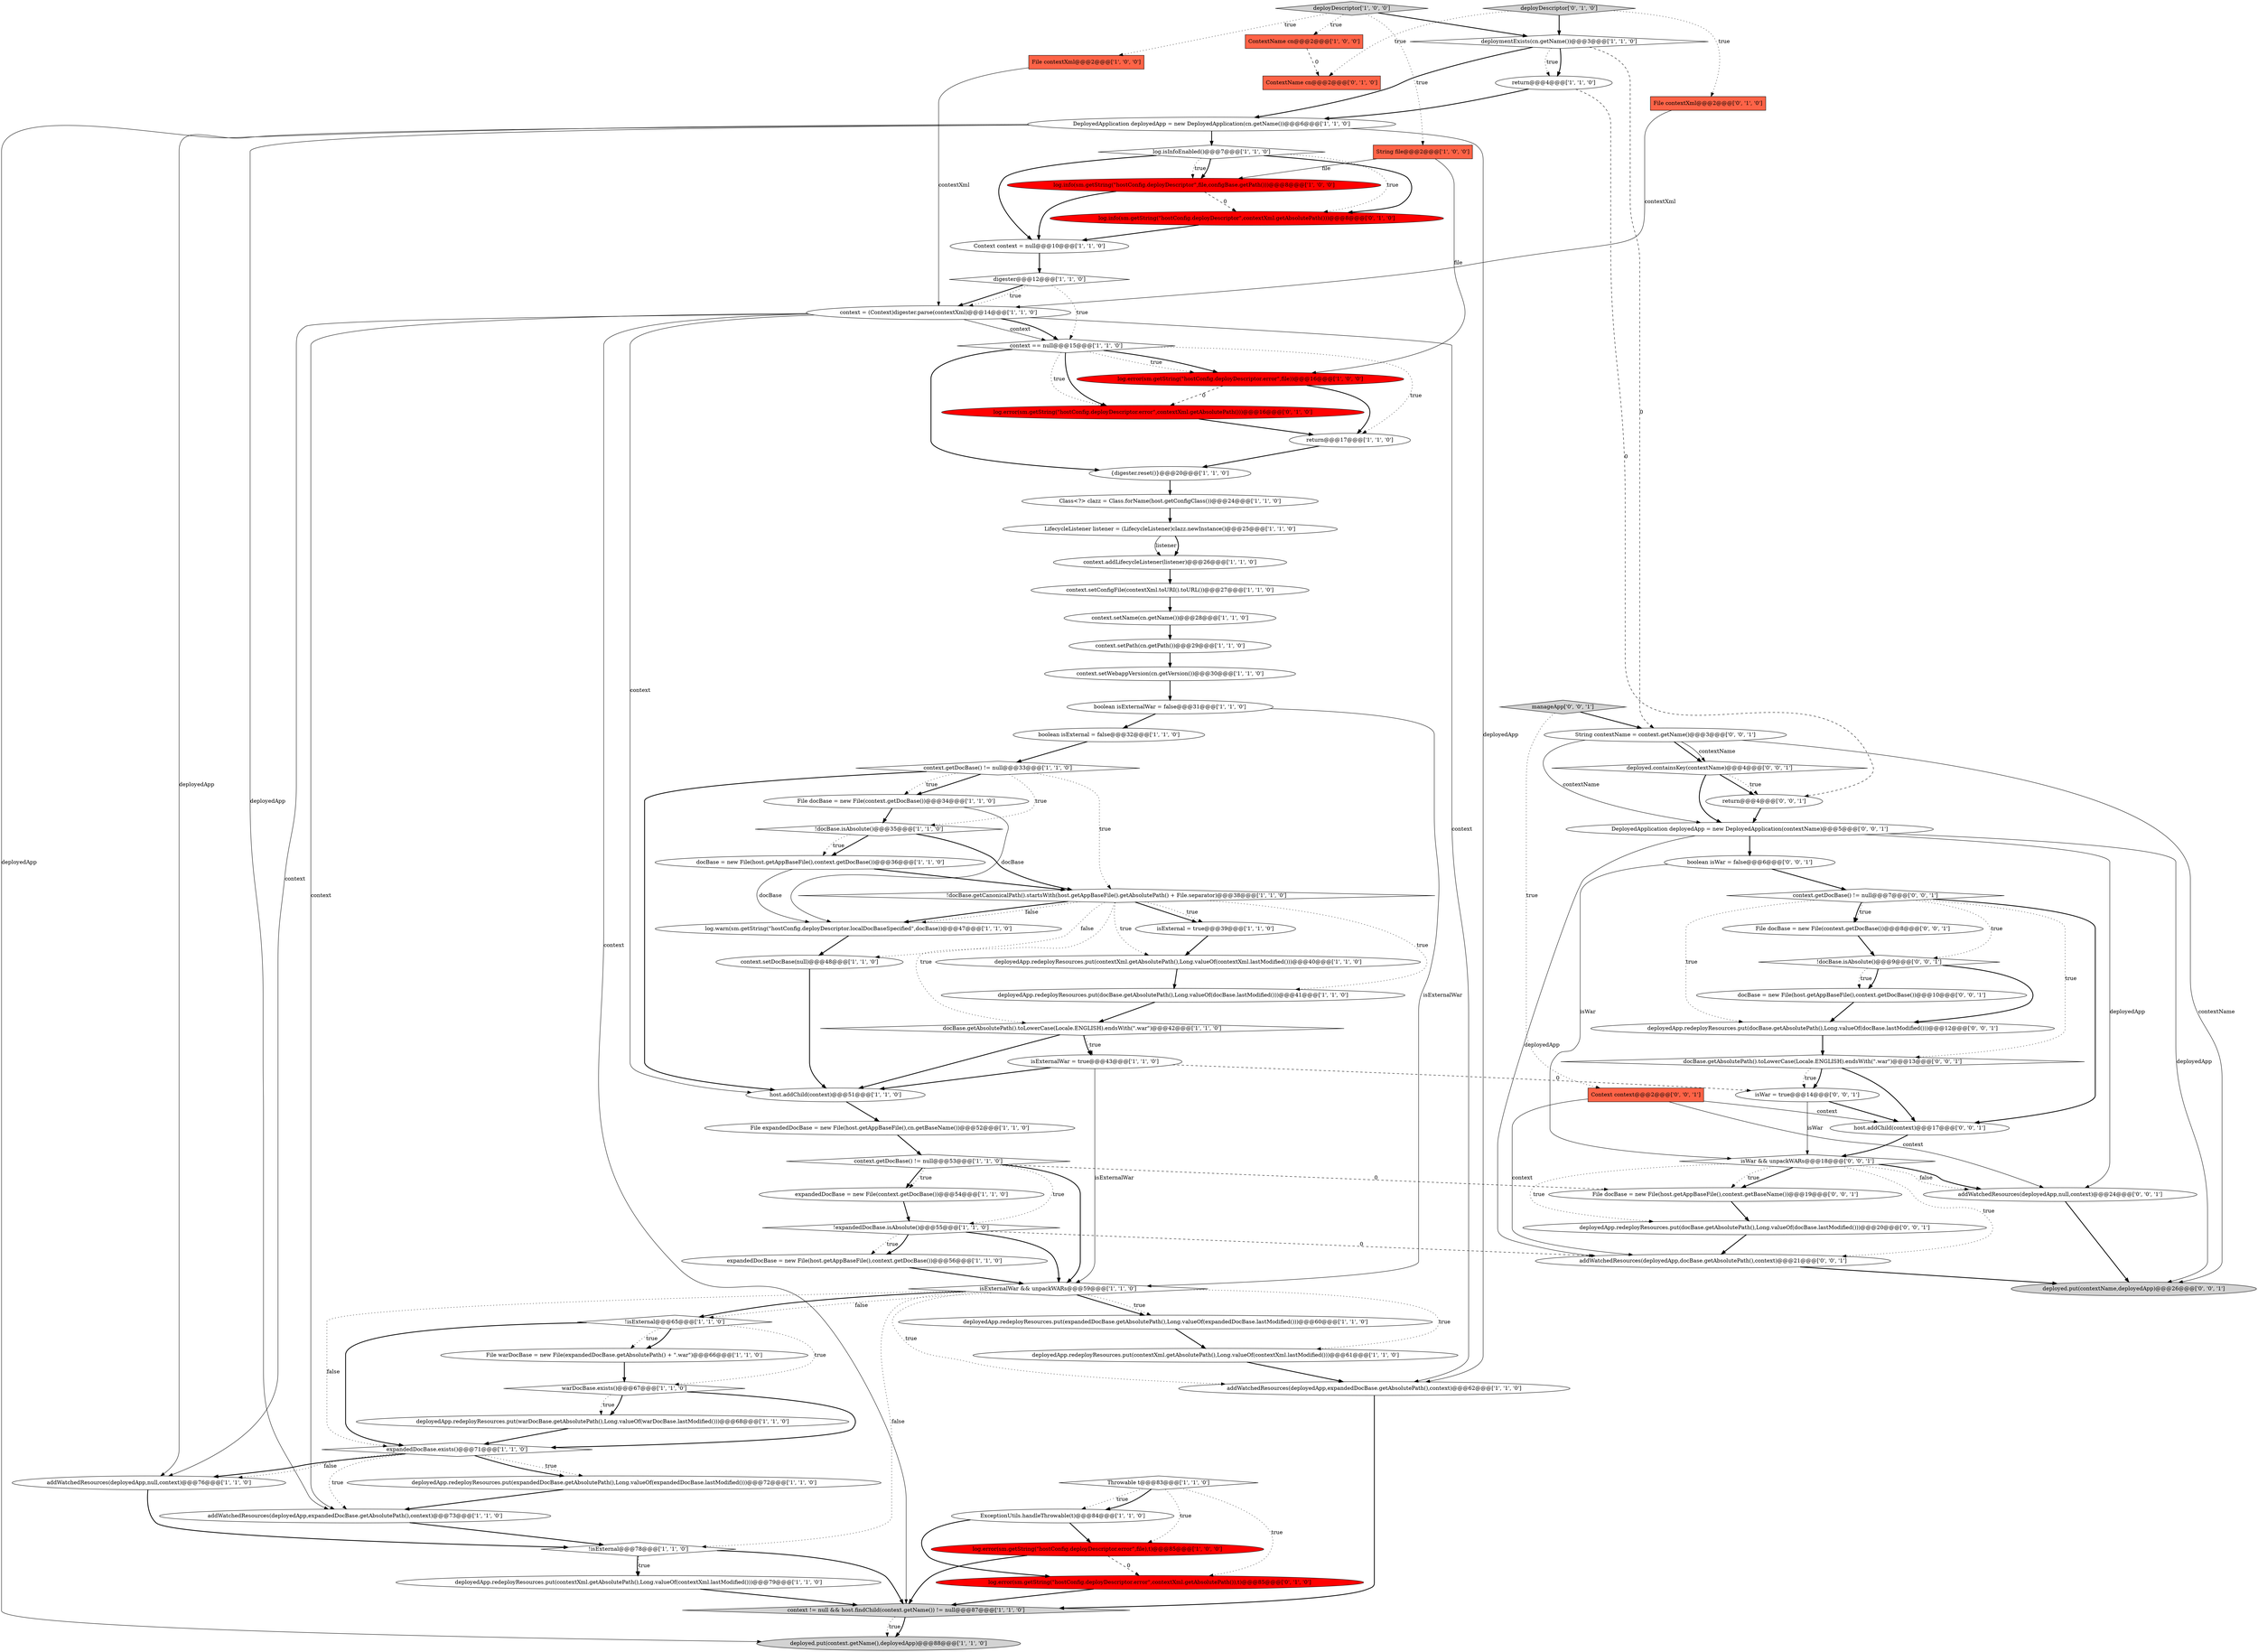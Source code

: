 digraph {
10 [style = filled, label = "digester@@@12@@@['1', '1', '0']", fillcolor = white, shape = diamond image = "AAA0AAABBB1BBB"];
42 [style = filled, label = "DeployedApplication deployedApp = new DeployedApplication(cn.getName())@@@6@@@['1', '1', '0']", fillcolor = white, shape = ellipse image = "AAA0AAABBB1BBB"];
25 [style = filled, label = "context != null && host.findChild(context.getName()) != null@@@87@@@['1', '1', '0']", fillcolor = lightgray, shape = diamond image = "AAA0AAABBB1BBB"];
71 [style = filled, label = "docBase = new File(host.getAppBaseFile(),context.getDocBase())@@@10@@@['0', '0', '1']", fillcolor = white, shape = ellipse image = "AAA0AAABBB3BBB"];
20 [style = filled, label = "context.getDocBase() != null@@@53@@@['1', '1', '0']", fillcolor = white, shape = diamond image = "AAA0AAABBB1BBB"];
85 [style = filled, label = "return@@@4@@@['0', '0', '1']", fillcolor = white, shape = ellipse image = "AAA0AAABBB3BBB"];
46 [style = filled, label = "addWatchedResources(deployedApp,expandedDocBase.getAbsolutePath(),context)@@@62@@@['1', '1', '0']", fillcolor = white, shape = ellipse image = "AAA0AAABBB1BBB"];
43 [style = filled, label = "host.addChild(context)@@@51@@@['1', '1', '0']", fillcolor = white, shape = ellipse image = "AAA0AAABBB1BBB"];
48 [style = filled, label = "context.setPath(cn.getPath())@@@29@@@['1', '1', '0']", fillcolor = white, shape = ellipse image = "AAA0AAABBB1BBB"];
26 [style = filled, label = "File contextXml@@@2@@@['1', '0', '0']", fillcolor = tomato, shape = box image = "AAA0AAABBB1BBB"];
72 [style = filled, label = "isWar = true@@@14@@@['0', '0', '1']", fillcolor = white, shape = ellipse image = "AAA0AAABBB3BBB"];
73 [style = filled, label = "manageApp['0', '0', '1']", fillcolor = lightgray, shape = diamond image = "AAA0AAABBB3BBB"];
4 [style = filled, label = "context == null@@@15@@@['1', '1', '0']", fillcolor = white, shape = diamond image = "AAA0AAABBB1BBB"];
38 [style = filled, label = "!docBase.isAbsolute()@@@35@@@['1', '1', '0']", fillcolor = white, shape = diamond image = "AAA0AAABBB1BBB"];
74 [style = filled, label = "addWatchedResources(deployedApp,docBase.getAbsolutePath(),context)@@@21@@@['0', '0', '1']", fillcolor = white, shape = ellipse image = "AAA0AAABBB3BBB"];
62 [style = filled, label = "File contextXml@@@2@@@['0', '1', '0']", fillcolor = tomato, shape = box image = "AAA0AAABBB2BBB"];
83 [style = filled, label = "deployedApp.redeployResources.put(docBase.getAbsolutePath(),Long.valueOf(docBase.lastModified()))@@@12@@@['0', '0', '1']", fillcolor = white, shape = ellipse image = "AAA0AAABBB3BBB"];
21 [style = filled, label = "!expandedDocBase.isAbsolute()@@@55@@@['1', '1', '0']", fillcolor = white, shape = diamond image = "AAA0AAABBB1BBB"];
44 [style = filled, label = "warDocBase.exists()@@@67@@@['1', '1', '0']", fillcolor = white, shape = diamond image = "AAA0AAABBB1BBB"];
33 [style = filled, label = "deployDescriptor['1', '0', '0']", fillcolor = lightgray, shape = diamond image = "AAA0AAABBB1BBB"];
61 [style = filled, label = "Throwable t@@@83@@@['1', '1', '0']", fillcolor = white, shape = diamond image = "AAA0AAABBB1BBB"];
76 [style = filled, label = "isWar && unpackWARs@@@18@@@['0', '0', '1']", fillcolor = white, shape = diamond image = "AAA0AAABBB3BBB"];
18 [style = filled, label = "deployedApp.redeployResources.put(docBase.getAbsolutePath(),Long.valueOf(docBase.lastModified()))@@@41@@@['1', '1', '0']", fillcolor = white, shape = ellipse image = "AAA0AAABBB1BBB"];
27 [style = filled, label = "deployedApp.redeployResources.put(warDocBase.getAbsolutePath(),Long.valueOf(warDocBase.lastModified()))@@@68@@@['1', '1', '0']", fillcolor = white, shape = ellipse image = "AAA0AAABBB1BBB"];
23 [style = filled, label = "context.addLifecycleListener(listener)@@@26@@@['1', '1', '0']", fillcolor = white, shape = ellipse image = "AAA0AAABBB1BBB"];
54 [style = filled, label = "context.setName(cn.getName())@@@28@@@['1', '1', '0']", fillcolor = white, shape = ellipse image = "AAA0AAABBB1BBB"];
70 [style = filled, label = "File docBase = new File(context.getDocBase())@@@8@@@['0', '0', '1']", fillcolor = white, shape = ellipse image = "AAA0AAABBB3BBB"];
14 [style = filled, label = "isExternalWar = true@@@43@@@['1', '1', '0']", fillcolor = white, shape = ellipse image = "AAA0AAABBB1BBB"];
6 [style = filled, label = "LifecycleListener listener = (LifecycleListener)clazz.newInstance()@@@25@@@['1', '1', '0']", fillcolor = white, shape = ellipse image = "AAA0AAABBB1BBB"];
31 [style = filled, label = "Class<?> clazz = Class.forName(host.getConfigClass())@@@24@@@['1', '1', '0']", fillcolor = white, shape = ellipse image = "AAA0AAABBB1BBB"];
50 [style = filled, label = "isExternal = true@@@39@@@['1', '1', '0']", fillcolor = white, shape = ellipse image = "AAA0AAABBB1BBB"];
81 [style = filled, label = "DeployedApplication deployedApp = new DeployedApplication(contextName)@@@5@@@['0', '0', '1']", fillcolor = white, shape = ellipse image = "AAA0AAABBB3BBB"];
80 [style = filled, label = "host.addChild(context)@@@17@@@['0', '0', '1']", fillcolor = white, shape = ellipse image = "AAA0AAABBB3BBB"];
55 [style = filled, label = "docBase = new File(host.getAppBaseFile(),context.getDocBase())@@@36@@@['1', '1', '0']", fillcolor = white, shape = ellipse image = "AAA0AAABBB1BBB"];
13 [style = filled, label = "{digester.reset()}@@@20@@@['1', '1', '0']", fillcolor = white, shape = ellipse image = "AAA0AAABBB1BBB"];
49 [style = filled, label = "File docBase = new File(context.getDocBase())@@@34@@@['1', '1', '0']", fillcolor = white, shape = ellipse image = "AAA0AAABBB1BBB"];
47 [style = filled, label = "!docBase.getCanonicalPath().startsWith(host.getAppBaseFile().getAbsolutePath() + File.separator)@@@38@@@['1', '1', '0']", fillcolor = white, shape = diamond image = "AAA0AAABBB1BBB"];
66 [style = filled, label = "deployDescriptor['0', '1', '0']", fillcolor = lightgray, shape = diamond image = "AAA0AAABBB2BBB"];
78 [style = filled, label = "deployedApp.redeployResources.put(docBase.getAbsolutePath(),Long.valueOf(docBase.lastModified()))@@@20@@@['0', '0', '1']", fillcolor = white, shape = ellipse image = "AAA0AAABBB3BBB"];
75 [style = filled, label = "deployed.put(contextName,deployedApp)@@@26@@@['0', '0', '1']", fillcolor = lightgray, shape = ellipse image = "AAA0AAABBB3BBB"];
58 [style = filled, label = "addWatchedResources(deployedApp,null,context)@@@76@@@['1', '1', '0']", fillcolor = white, shape = ellipse image = "AAA0AAABBB1BBB"];
65 [style = filled, label = "ContextName cn@@@2@@@['0', '1', '0']", fillcolor = tomato, shape = box image = "AAA1AAABBB2BBB"];
63 [style = filled, label = "log.error(sm.getString(\"hostConfig.deployDescriptor.error\",contextXml.getAbsolutePath()))@@@16@@@['0', '1', '0']", fillcolor = red, shape = ellipse image = "AAA1AAABBB2BBB"];
45 [style = filled, label = "deployedApp.redeployResources.put(contextXml.getAbsolutePath(),Long.valueOf(contextXml.lastModified()))@@@79@@@['1', '1', '0']", fillcolor = white, shape = ellipse image = "AAA0AAABBB1BBB"];
57 [style = filled, label = "!isExternal@@@65@@@['1', '1', '0']", fillcolor = white, shape = diamond image = "AAA0AAABBB1BBB"];
3 [style = filled, label = "File expandedDocBase = new File(host.getAppBaseFile(),cn.getBaseName())@@@52@@@['1', '1', '0']", fillcolor = white, shape = ellipse image = "AAA0AAABBB1BBB"];
68 [style = filled, label = "boolean isWar = false@@@6@@@['0', '0', '1']", fillcolor = white, shape = ellipse image = "AAA0AAABBB3BBB"];
32 [style = filled, label = "deployed.put(context.getName(),deployedApp)@@@88@@@['1', '1', '0']", fillcolor = lightgray, shape = ellipse image = "AAA0AAABBB1BBB"];
24 [style = filled, label = "docBase.getAbsolutePath().toLowerCase(Locale.ENGLISH).endsWith(\".war\")@@@42@@@['1', '1', '0']", fillcolor = white, shape = diamond image = "AAA0AAABBB1BBB"];
8 [style = filled, label = "return@@@17@@@['1', '1', '0']", fillcolor = white, shape = ellipse image = "AAA0AAABBB1BBB"];
40 [style = filled, label = "deploymentExists(cn.getName())@@@3@@@['1', '1', '0']", fillcolor = white, shape = diamond image = "AAA0AAABBB1BBB"];
51 [style = filled, label = "expandedDocBase.exists()@@@71@@@['1', '1', '0']", fillcolor = white, shape = diamond image = "AAA0AAABBB1BBB"];
12 [style = filled, label = "log.error(sm.getString(\"hostConfig.deployDescriptor.error\",file))@@@16@@@['1', '0', '0']", fillcolor = red, shape = ellipse image = "AAA1AAABBB1BBB"];
9 [style = filled, label = "ExceptionUtils.handleThrowable(t)@@@84@@@['1', '1', '0']", fillcolor = white, shape = ellipse image = "AAA0AAABBB1BBB"];
87 [style = filled, label = "addWatchedResources(deployedApp,null,context)@@@24@@@['0', '0', '1']", fillcolor = white, shape = ellipse image = "AAA0AAABBB3BBB"];
2 [style = filled, label = "context = (Context)digester.parse(contextXml)@@@14@@@['1', '1', '0']", fillcolor = white, shape = ellipse image = "AAA0AAABBB1BBB"];
41 [style = filled, label = "isExternalWar && unpackWARs@@@59@@@['1', '1', '0']", fillcolor = white, shape = diamond image = "AAA0AAABBB1BBB"];
5 [style = filled, label = "context.setDocBase(null)@@@48@@@['1', '1', '0']", fillcolor = white, shape = ellipse image = "AAA0AAABBB1BBB"];
36 [style = filled, label = "deployedApp.redeployResources.put(expandedDocBase.getAbsolutePath(),Long.valueOf(expandedDocBase.lastModified()))@@@72@@@['1', '1', '0']", fillcolor = white, shape = ellipse image = "AAA0AAABBB1BBB"];
15 [style = filled, label = "deployedApp.redeployResources.put(contextXml.getAbsolutePath(),Long.valueOf(contextXml.lastModified()))@@@61@@@['1', '1', '0']", fillcolor = white, shape = ellipse image = "AAA0AAABBB1BBB"];
19 [style = filled, label = "deployedApp.redeployResources.put(contextXml.getAbsolutePath(),Long.valueOf(contextXml.lastModified()))@@@40@@@['1', '1', '0']", fillcolor = white, shape = ellipse image = "AAA0AAABBB1BBB"];
30 [style = filled, label = "!isExternal@@@78@@@['1', '1', '0']", fillcolor = white, shape = diamond image = "AAA0AAABBB1BBB"];
52 [style = filled, label = "ContextName cn@@@2@@@['1', '0', '0']", fillcolor = tomato, shape = box image = "AAA1AAABBB1BBB"];
17 [style = filled, label = "expandedDocBase = new File(host.getAppBaseFile(),context.getDocBase())@@@56@@@['1', '1', '0']", fillcolor = white, shape = ellipse image = "AAA0AAABBB1BBB"];
29 [style = filled, label = "expandedDocBase = new File(context.getDocBase())@@@54@@@['1', '1', '0']", fillcolor = white, shape = ellipse image = "AAA0AAABBB1BBB"];
35 [style = filled, label = "Context context = null@@@10@@@['1', '1', '0']", fillcolor = white, shape = ellipse image = "AAA0AAABBB1BBB"];
11 [style = filled, label = "log.info(sm.getString(\"hostConfig.deployDescriptor\",file,configBase.getPath()))@@@8@@@['1', '0', '0']", fillcolor = red, shape = ellipse image = "AAA1AAABBB1BBB"];
77 [style = filled, label = "deployed.containsKey(contextName)@@@4@@@['0', '0', '1']", fillcolor = white, shape = diamond image = "AAA0AAABBB3BBB"];
28 [style = filled, label = "deployedApp.redeployResources.put(expandedDocBase.getAbsolutePath(),Long.valueOf(expandedDocBase.lastModified()))@@@60@@@['1', '1', '0']", fillcolor = white, shape = ellipse image = "AAA0AAABBB1BBB"];
16 [style = filled, label = "context.setWebappVersion(cn.getVersion())@@@30@@@['1', '1', '0']", fillcolor = white, shape = ellipse image = "AAA0AAABBB1BBB"];
86 [style = filled, label = "context.getDocBase() != null@@@7@@@['0', '0', '1']", fillcolor = white, shape = diamond image = "AAA0AAABBB3BBB"];
53 [style = filled, label = "boolean isExternal = false@@@32@@@['1', '1', '0']", fillcolor = white, shape = ellipse image = "AAA0AAABBB1BBB"];
82 [style = filled, label = "!docBase.isAbsolute()@@@9@@@['0', '0', '1']", fillcolor = white, shape = diamond image = "AAA0AAABBB3BBB"];
64 [style = filled, label = "log.info(sm.getString(\"hostConfig.deployDescriptor\",contextXml.getAbsolutePath()))@@@8@@@['0', '1', '0']", fillcolor = red, shape = ellipse image = "AAA1AAABBB2BBB"];
67 [style = filled, label = "log.error(sm.getString(\"hostConfig.deployDescriptor.error\",contextXml.getAbsolutePath()),t)@@@85@@@['0', '1', '0']", fillcolor = red, shape = ellipse image = "AAA1AAABBB2BBB"];
88 [style = filled, label = "File docBase = new File(host.getAppBaseFile(),context.getBaseName())@@@19@@@['0', '0', '1']", fillcolor = white, shape = ellipse image = "AAA0AAABBB3BBB"];
59 [style = filled, label = "File warDocBase = new File(expandedDocBase.getAbsolutePath() + \".war\")@@@66@@@['1', '1', '0']", fillcolor = white, shape = ellipse image = "AAA0AAABBB1BBB"];
0 [style = filled, label = "return@@@4@@@['1', '1', '0']", fillcolor = white, shape = ellipse image = "AAA0AAABBB1BBB"];
56 [style = filled, label = "context.setConfigFile(contextXml.toURI().toURL())@@@27@@@['1', '1', '0']", fillcolor = white, shape = ellipse image = "AAA0AAABBB1BBB"];
1 [style = filled, label = "boolean isExternalWar = false@@@31@@@['1', '1', '0']", fillcolor = white, shape = ellipse image = "AAA0AAABBB1BBB"];
7 [style = filled, label = "String file@@@2@@@['1', '0', '0']", fillcolor = tomato, shape = box image = "AAA0AAABBB1BBB"];
60 [style = filled, label = "log.warn(sm.getString(\"hostConfig.deployDescriptor.localDocBaseSpecified\",docBase))@@@47@@@['1', '1', '0']", fillcolor = white, shape = ellipse image = "AAA0AAABBB1BBB"];
84 [style = filled, label = "String contextName = context.getName()@@@3@@@['0', '0', '1']", fillcolor = white, shape = ellipse image = "AAA0AAABBB3BBB"];
22 [style = filled, label = "log.error(sm.getString(\"hostConfig.deployDescriptor.error\",file),t)@@@85@@@['1', '0', '0']", fillcolor = red, shape = ellipse image = "AAA1AAABBB1BBB"];
34 [style = filled, label = "addWatchedResources(deployedApp,expandedDocBase.getAbsolutePath(),context)@@@73@@@['1', '1', '0']", fillcolor = white, shape = ellipse image = "AAA0AAABBB1BBB"];
39 [style = filled, label = "log.isInfoEnabled()@@@7@@@['1', '1', '0']", fillcolor = white, shape = diamond image = "AAA0AAABBB1BBB"];
37 [style = filled, label = "context.getDocBase() != null@@@33@@@['1', '1', '0']", fillcolor = white, shape = diamond image = "AAA0AAABBB1BBB"];
69 [style = filled, label = "docBase.getAbsolutePath().toLowerCase(Locale.ENGLISH).endsWith(\".war\")@@@13@@@['0', '0', '1']", fillcolor = white, shape = diamond image = "AAA0AAABBB3BBB"];
79 [style = filled, label = "Context context@@@2@@@['0', '0', '1']", fillcolor = tomato, shape = box image = "AAA0AAABBB3BBB"];
41->15 [style = dotted, label="true"];
84->77 [style = bold, label=""];
46->25 [style = bold, label=""];
37->49 [style = bold, label=""];
4->63 [style = bold, label=""];
55->47 [style = bold, label=""];
67->25 [style = bold, label=""];
82->71 [style = bold, label=""];
51->36 [style = dotted, label="true"];
58->30 [style = bold, label=""];
39->11 [style = dotted, label="true"];
81->75 [style = solid, label="deployedApp"];
14->41 [style = solid, label="isExternalWar"];
42->46 [style = solid, label="deployedApp"];
57->59 [style = bold, label=""];
24->43 [style = bold, label=""];
69->80 [style = bold, label=""];
79->80 [style = solid, label="context"];
33->26 [style = dotted, label="true"];
61->22 [style = dotted, label="true"];
56->54 [style = bold, label=""];
41->28 [style = bold, label=""];
44->51 [style = bold, label=""];
72->80 [style = bold, label=""];
37->38 [style = dotted, label="true"];
37->43 [style = bold, label=""];
43->3 [style = bold, label=""];
45->25 [style = bold, label=""];
2->58 [style = solid, label="context"];
31->6 [style = bold, label=""];
57->44 [style = dotted, label="true"];
83->69 [style = bold, label=""];
2->4 [style = solid, label="context"];
76->87 [style = bold, label=""];
39->64 [style = bold, label=""];
69->72 [style = bold, label=""];
47->5 [style = dotted, label="false"];
35->10 [style = bold, label=""];
27->51 [style = bold, label=""];
81->87 [style = solid, label="deployedApp"];
41->57 [style = dotted, label="false"];
13->31 [style = bold, label=""];
10->4 [style = dotted, label="true"];
47->60 [style = bold, label=""];
76->78 [style = dotted, label="true"];
38->55 [style = bold, label=""];
69->72 [style = dotted, label="true"];
22->25 [style = bold, label=""];
25->32 [style = dotted, label="true"];
12->63 [style = dashed, label="0"];
19->18 [style = bold, label=""];
51->34 [style = dotted, label="true"];
70->82 [style = bold, label=""];
49->60 [style = solid, label="docBase"];
50->19 [style = bold, label=""];
76->88 [style = bold, label=""];
41->46 [style = dotted, label="true"];
57->51 [style = bold, label=""];
52->65 [style = dashed, label="0"];
17->41 [style = bold, label=""];
0->85 [style = dashed, label="0"];
41->28 [style = dotted, label="true"];
0->42 [style = bold, label=""];
7->11 [style = solid, label="file"];
40->0 [style = bold, label=""];
21->41 [style = bold, label=""];
49->38 [style = bold, label=""];
21->17 [style = dotted, label="true"];
37->49 [style = dotted, label="true"];
51->58 [style = bold, label=""];
73->84 [style = bold, label=""];
86->70 [style = dotted, label="true"];
2->4 [style = bold, label=""];
14->43 [style = bold, label=""];
64->35 [style = bold, label=""];
47->24 [style = dotted, label="true"];
20->41 [style = bold, label=""];
77->81 [style = bold, label=""];
41->30 [style = dotted, label="false"];
22->67 [style = dashed, label="0"];
81->68 [style = bold, label=""];
84->75 [style = solid, label="contextName"];
39->35 [style = bold, label=""];
48->16 [style = bold, label=""];
68->86 [style = bold, label=""];
42->32 [style = solid, label="deployedApp"];
38->47 [style = bold, label=""];
10->2 [style = bold, label=""];
80->76 [style = bold, label=""];
82->71 [style = dotted, label="true"];
59->44 [style = bold, label=""];
42->34 [style = solid, label="deployedApp"];
62->2 [style = solid, label="contextXml"];
40->84 [style = dashed, label="0"];
39->64 [style = dotted, label="true"];
14->72 [style = dashed, label="0"];
30->45 [style = dotted, label="true"];
71->83 [style = bold, label=""];
9->22 [style = bold, label=""];
74->75 [style = bold, label=""];
2->43 [style = solid, label="context"];
18->24 [style = bold, label=""];
78->74 [style = bold, label=""];
33->52 [style = dotted, label="true"];
72->76 [style = solid, label="isWar"];
6->23 [style = bold, label=""];
11->64 [style = dashed, label="0"];
76->74 [style = dotted, label="true"];
47->19 [style = dotted, label="true"];
4->13 [style = bold, label=""];
42->39 [style = bold, label=""];
84->77 [style = solid, label="contextName"];
38->55 [style = dotted, label="true"];
61->9 [style = dotted, label="true"];
55->60 [style = solid, label="docBase"];
51->58 [style = dotted, label="false"];
79->87 [style = solid, label="context"];
29->21 [style = bold, label=""];
47->50 [style = bold, label=""];
82->83 [style = bold, label=""];
76->88 [style = dotted, label="true"];
60->5 [style = bold, label=""];
4->63 [style = dotted, label="true"];
53->37 [style = bold, label=""];
51->36 [style = bold, label=""];
16->1 [style = bold, label=""];
10->2 [style = dotted, label="true"];
86->69 [style = dotted, label="true"];
2->25 [style = solid, label="context"];
12->8 [style = bold, label=""];
47->50 [style = dotted, label="true"];
86->70 [style = bold, label=""];
85->81 [style = bold, label=""];
77->85 [style = bold, label=""];
47->18 [style = dotted, label="true"];
7->12 [style = solid, label="file"];
4->12 [style = bold, label=""];
4->12 [style = dotted, label="true"];
36->34 [style = bold, label=""];
81->74 [style = solid, label="deployedApp"];
47->60 [style = dotted, label="false"];
8->13 [style = bold, label=""];
21->74 [style = dashed, label="0"];
88->78 [style = bold, label=""];
33->7 [style = dotted, label="true"];
79->74 [style = solid, label="context"];
23->56 [style = bold, label=""];
66->62 [style = dotted, label="true"];
76->87 [style = dotted, label="false"];
28->15 [style = bold, label=""];
24->14 [style = dotted, label="true"];
20->29 [style = bold, label=""];
66->40 [style = bold, label=""];
84->81 [style = solid, label="contextName"];
73->79 [style = dotted, label="true"];
68->76 [style = solid, label="isWar"];
25->32 [style = bold, label=""];
4->8 [style = dotted, label="true"];
57->59 [style = dotted, label="true"];
30->25 [style = bold, label=""];
54->48 [style = bold, label=""];
26->2 [style = solid, label="contextXml"];
20->21 [style = dotted, label="true"];
61->9 [style = bold, label=""];
87->75 [style = bold, label=""];
40->0 [style = dotted, label="true"];
41->51 [style = dotted, label="false"];
39->11 [style = bold, label=""];
41->57 [style = bold, label=""];
34->30 [style = bold, label=""];
11->35 [style = bold, label=""];
24->14 [style = bold, label=""];
5->43 [style = bold, label=""];
42->58 [style = solid, label="deployedApp"];
3->20 [style = bold, label=""];
33->40 [style = bold, label=""];
6->23 [style = solid, label="listener"];
2->46 [style = solid, label="context"];
20->29 [style = dotted, label="true"];
2->34 [style = solid, label="context"];
61->67 [style = dotted, label="true"];
37->47 [style = dotted, label="true"];
63->8 [style = bold, label=""];
86->80 [style = bold, label=""];
86->82 [style = dotted, label="true"];
86->83 [style = dotted, label="true"];
15->46 [style = bold, label=""];
1->41 [style = solid, label="isExternalWar"];
20->88 [style = dashed, label="0"];
66->65 [style = dotted, label="true"];
9->67 [style = bold, label=""];
44->27 [style = bold, label=""];
21->17 [style = bold, label=""];
44->27 [style = dotted, label="true"];
40->42 [style = bold, label=""];
77->85 [style = dotted, label="true"];
1->53 [style = bold, label=""];
30->45 [style = bold, label=""];
}
